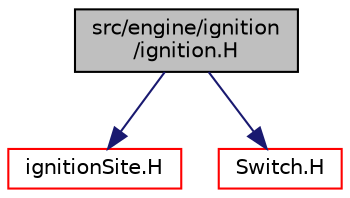 digraph "src/engine/ignition/ignition.H"
{
  bgcolor="transparent";
  edge [fontname="Helvetica",fontsize="10",labelfontname="Helvetica",labelfontsize="10"];
  node [fontname="Helvetica",fontsize="10",shape=record];
  Node0 [label="src/engine/ignition\l/ignition.H",height=0.2,width=0.4,color="black", fillcolor="grey75", style="filled", fontcolor="black"];
  Node0 -> Node1 [color="midnightblue",fontsize="10",style="solid",fontname="Helvetica"];
  Node1 [label="ignitionSite.H",height=0.2,width=0.4,color="red",URL="$a01100.html"];
  Node0 -> Node97 [color="midnightblue",fontsize="10",style="solid",fontname="Helvetica"];
  Node97 [label="Switch.H",height=0.2,width=0.4,color="red",URL="$a12926.html"];
}
